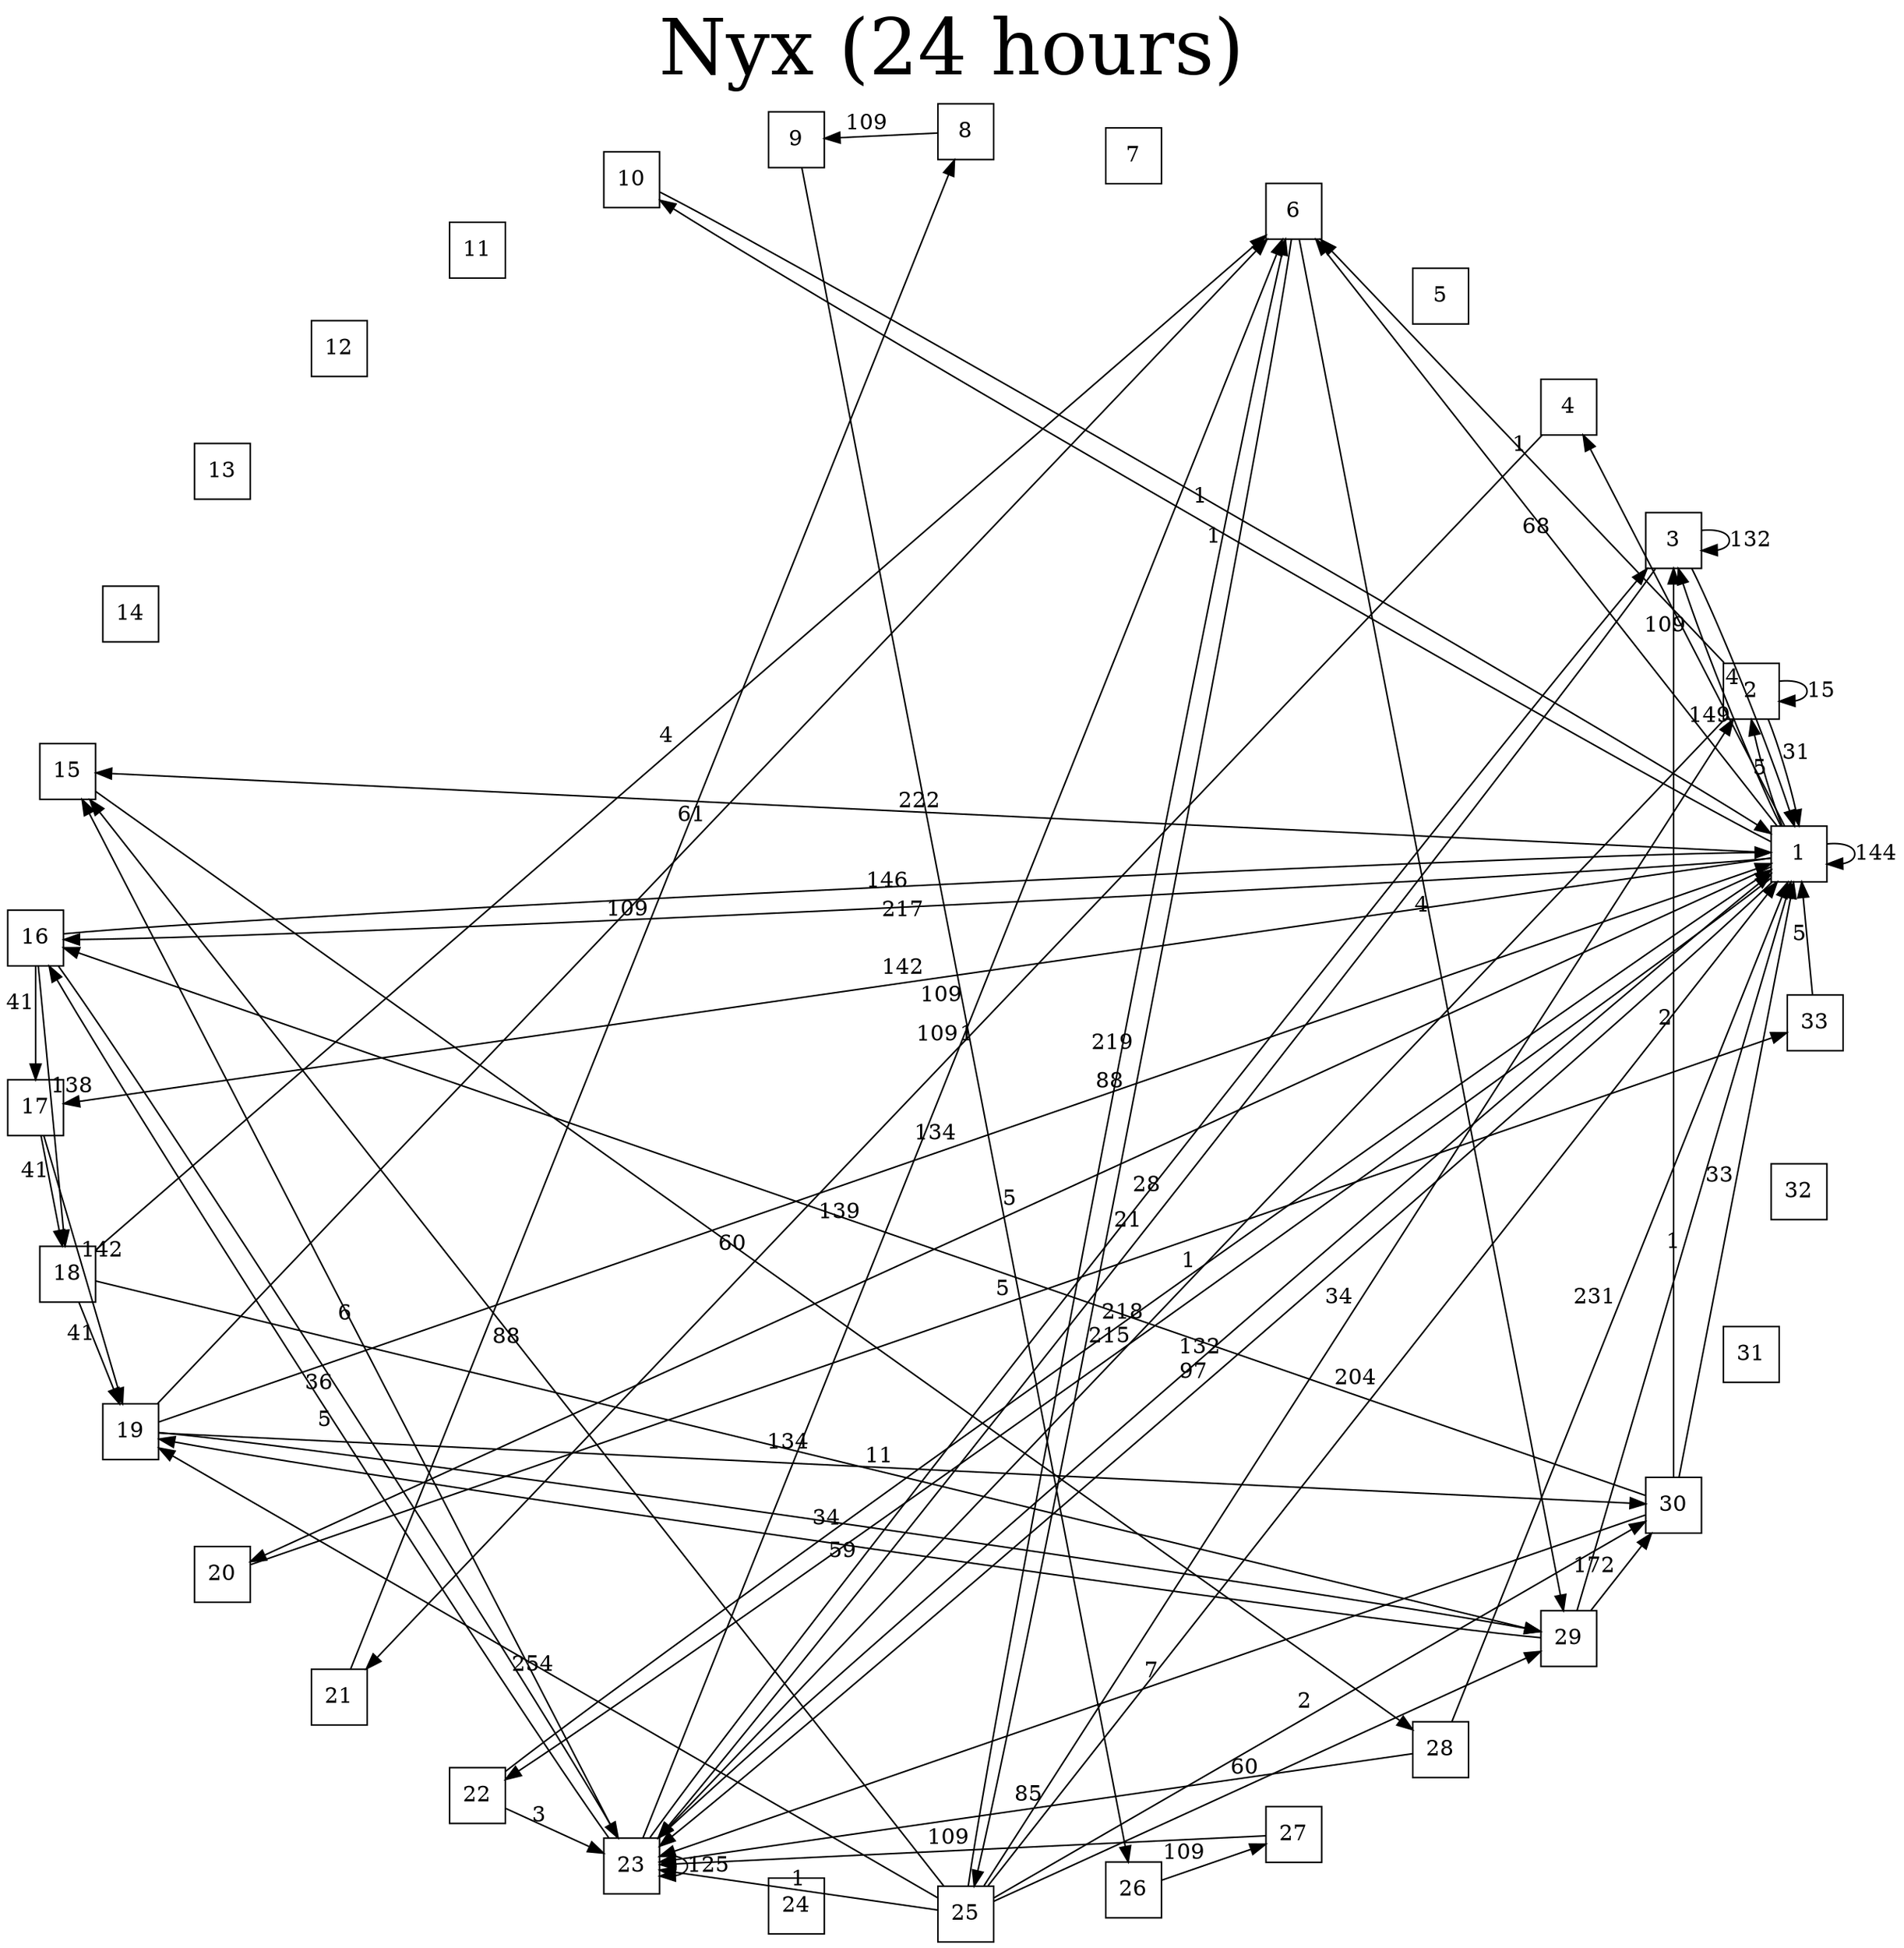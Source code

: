 digraph {
label="Nyx (24 hours)"
labelloc=top
abeljust=rifht
fontsize=50
    layout="neato"
    1[label="1", pos="7.855429578101654,1.5140099548832815!", shape = "square"];
    2[label="2", pos="7.4269434641285805,2.97329964528262!", shape = "square"];
    3[label="3", pos="6.73002826264945,4.32512653964478!", shape = "square"];
    4[label="4", pos="5.789872304840562,5.520632091856895!", shape = "square"];
    5[label="5", pos="4.640455276569586,6.516607616402685!", shape = "square"];
    6[label="6", pos="3.3233201040150915,7.277055962836147!", shape = "square"];
    7[label="7", pos="1.8860714840754182,7.774492546588333!", shape = "square"];
    8[label="8", pos="0.3806553265899392,7.990938713464064!", shape = "square"];
    9[label="9", pos="-1.13851870618628,7.918571535047462!", shape = "square"];
    10[label="10", pos="-2.6165437065393715,7.5600065497173485!", shape = "square"];
    11[label="11", pos="-3.9999999999999982,6.92820323027551!", shape = "square"];
    12[label="12", pos="-5.23888587156228,6.045996594834066!", shape = "square"];
    13[label="13", pos="-6.288424757942298,4.945271889764844!", shape = "square"];
    14[label="14", pos="-7.110683589239387,3.665812173819284!", shape = "square"];
    15[label="15", pos="-7.675943788915978,2.2538604547314405!", shape = "square"];
    16[label="16", pos="-7.963775380584677,0.760448346433463!", shape = "square"];
    17[label="17", pos="-7.963775380584677,-0.760448346433461!", shape = "square"];
    18[label="18", pos="-7.67594378891598,-2.253860454731435!", shape = "square"];
    19[label="19", pos="-7.110683589239388,-3.6658121738192824!", shape = "square"];
    20[label="20", pos="-6.288424757942302,-4.94527188976484!", shape = "square"];
    21[label="21", pos="-5.238885871562282,-6.045996594834065!", shape = "square"];
    22[label="22", pos="-4.0000000000000036,-6.928203230275507!", shape = "square"];
    23[label="23", pos="-2.616543706539375,-7.560006549717347!", shape = "square"];
    24[label="24", pos="-1.1385187061862818,-7.9185715350474615!", shape = "square"];
    25[label="25", pos="0.38065532658993906,-7.990938713464064!", shape = "square"];
    26[label="26", pos="1.886071484075413,-7.774492546588335!", shape = "square"];
    27[label="27", pos="3.3233201040150884,-7.277055962836148!", shape = "square"];
    28[label="28", pos="4.6404552765695835,-6.516607616402687!", shape = "square"];
    29[label="29", pos="5.789872304840561,-5.520632091856896!", shape = "square"];
    30[label="30", pos="6.730028262649446,-4.325126539644786!", shape = "square"];
    31[label="31", pos="7.426943464128579,-2.9732996452826246!", shape = "square"];
    32[label="32", pos="7.855429578101653,-1.514009954883285!", shape = "square"];
    33[label="33", pos="8.0,-1.959434878635765e-15!", shape = "square"];
    1->1[label=144]
    1->2[label=5]
    1->3[label=149]
    1->4[label=109]
    1->6[label=68]
    1->10[label=1]
    1->15[label=222]
    1->16[label=217]
    1->17[label=142]
    1->20[label=5]
    1->22[label=218]
    1->23[label=132]
    2->1[label=31]
    2->2[label=15]
    2->6[label=1]
    2->23[label=1]
    3->1[label=4]
    3->3[label=132]
    3->23[label=28]
    4->21[label=109]
    6->25[label=219]
    6->29[label=4]
    8->9[label=109]
    9->26[label=109]
    10->1[label=1]
    15->28[label=60]
    16->1[label=146]
    16->17[label=41]
    16->18[label=138]
    16->23[label=36]
    17->18[label=41]
    17->19[label=142]
    18->6[label=4]
    18->19[label=41]
    18->29[label=134]
    19->1[label=134]
    19->6[label=61]
    19->29[label=34]
    19->30[label=11]
    20->33[label=5]
    21->8[label=109]
    22->1[label=215]
    22->23[label=3]
    23->1[label=97]
    23->3[label=21]
    23->6[label=1]
    23->15[label=6]
    23->16[label=5]
    23->23[label=125]
    25->1[label=204]
    25->2[label=34]
    25->6[label=88]
    25->15[label=88]
    25->19[label=254]
    25->23[label=1]
    25->29[label=60]
    25->30[label=2]
    26->27[label=109]
    27->23[label=109]
    28->1[label=231]
    28->23[label=85]
    29->1[label=1]
    29->19[label=59]
    29->30[label=172]
    30->1[label=33]
    30->3[label=2]
    30->16[label=139]
    30->23[label=7]
    33->1[label=5]
}
